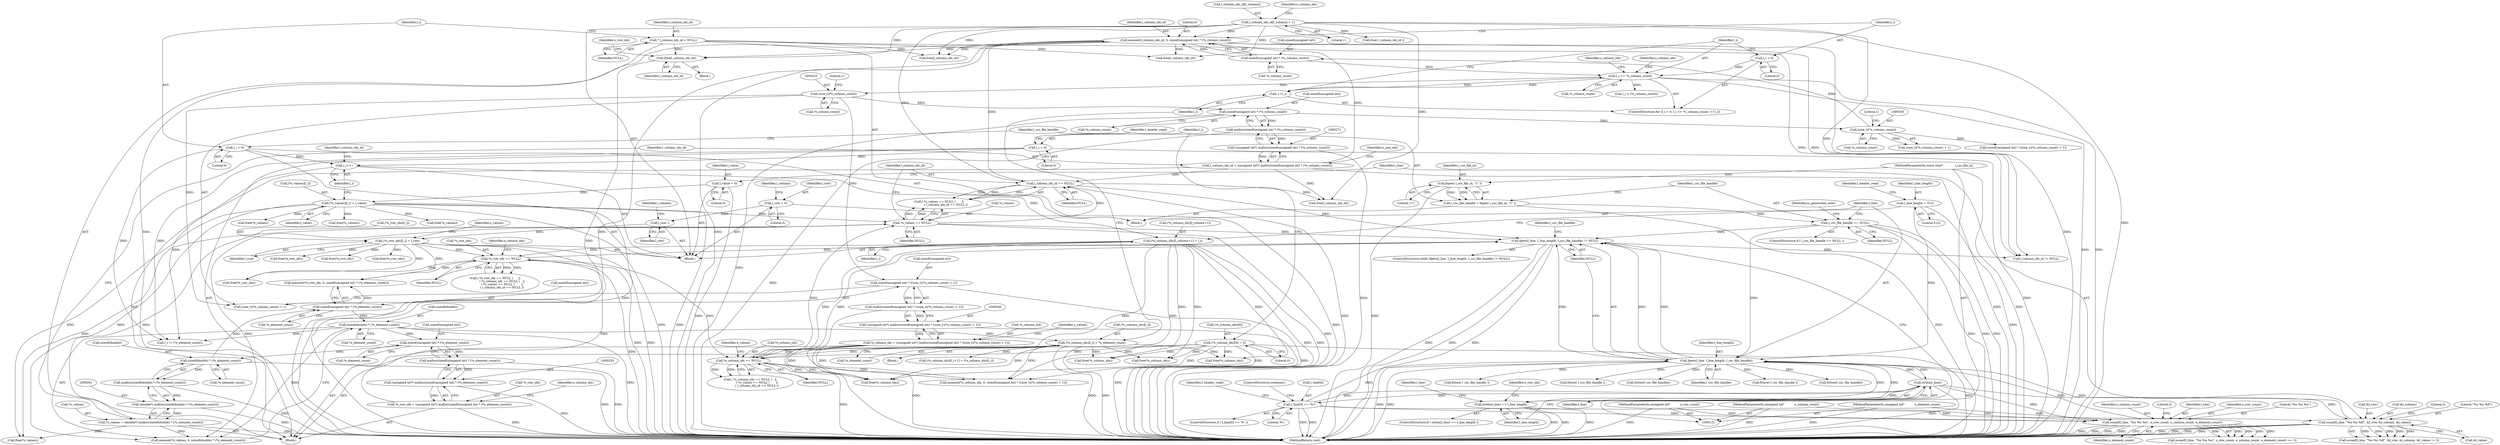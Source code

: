 digraph "1_libxsmm_151481489192e6d1997f8bde52c5c425ea41741d_1@pointer" {
"1000186" [label="(Call,free(l_column_idx_id))"];
"1000478" [label="(Call,l_column_idx_id[l_column] = 1)"];
"1000142" [label="(Call,* l_column_idx_id = NULL)"];
"1000358" [label="(Call,memset(l_column_idx_id, 0, sizeof(unsigned int) * (*o_column_count)))"];
"1000268" [label="(Call,l_column_idx_id = (unsigned int*) malloc(sizeof(unsigned int) * (*o_column_count)))"];
"1000270" [label="(Call,(unsigned int*) malloc(sizeof(unsigned int) * (*o_column_count)))"];
"1000272" [label="(Call,malloc(sizeof(unsigned int) * (*o_column_count)))"];
"1000273" [label="(Call,sizeof(unsigned int) * (*o_column_count))"];
"1000252" [label="(Call,(size_t)(*o_column_count))"];
"1000370" [label="(Call,l_i <= *o_column_count)"];
"1000374" [label="(Call,++l_i)"];
"1000367" [label="(Call,l_i = 0)"];
"1000361" [label="(Call,sizeof(unsigned int) * (*o_column_count))"];
"1000344" [label="(Call,(size_t)(*o_column_count))"];
"1000294" [label="(Call,l_column_idx_id == NULL)"];
"1000290" [label="(Call,*o_values == NULL)"];
"1000257" [label="(Call,*o_values = (double*) malloc(sizeof(double) * (*o_element_count)))"];
"1000260" [label="(Call,(double*) malloc(sizeof(double) * (*o_element_count)))"];
"1000262" [label="(Call,malloc(sizeof(double) * (*o_element_count)))"];
"1000263" [label="(Call,sizeof(double) * (*o_element_count))"];
"1000237" [label="(Call,sizeof(unsigned int) * (*o_element_count))"];
"1000353" [label="(Call,sizeof(double) * (*o_element_count))"];
"1000331" [label="(Call,sizeof(unsigned int) * (*o_element_count))"];
"1000470" [label="(Call,(*o_values)[l_i] = l_value)"];
"1000415" [label="(Call,l_value = 0)"];
"1000285" [label="(Call,*o_column_idx == NULL)"];
"1000377" [label="(Call,(*o_column_idx)[l_i] = *o_element_count)"];
"1000483" [label="(Call,(*o_column_idx)[l_column+1] = l_i)"];
"1000476" [label="(Call,l_i++)"];
"1000390" [label="(Call,l_i = 0)"];
"1000146" [label="(Call,l_i = 0)"];
"1000242" [label="(Call,*o_column_idx = (unsigned int*) malloc(sizeof(unsigned int) * ((size_t)(*o_column_count) + 1)))"];
"1000245" [label="(Call,(unsigned int*) malloc(sizeof(unsigned int) * ((size_t)(*o_column_count) + 1)))"];
"1000247" [label="(Call,malloc(sizeof(unsigned int) * ((size_t)(*o_column_count) + 1)))"];
"1000248" [label="(Call,sizeof(unsigned int) * ((size_t)(*o_column_count) + 1))"];
"1000384" [label="(Call,(*o_column_idx)[0] = 0)"];
"1000280" [label="(Call,*o_row_idx == NULL)"];
"1000464" [label="(Call,(*o_row_idx)[l_i] = l_row)"];
"1000460" [label="(Call,l_row--)"];
"1000407" [label="(Call,l_row = 0)"];
"1000231" [label="(Call,*o_row_idx = (unsigned int*) malloc(sizeof(unsigned int) * (*o_element_count)))"];
"1000234" [label="(Call,(unsigned int*) malloc(sizeof(unsigned int) * (*o_element_count)))"];
"1000236" [label="(Call,malloc(sizeof(unsigned int) * (*o_element_count)))"];
"1000164" [label="(Call,fgets(l_line, l_line_length, l_csc_file_handle) != NULL)"];
"1000165" [label="(Call,fgets(l_line, l_line_length, l_csc_file_handle))"];
"1000207" [label="(Call,l_line[0] == '%')"];
"1000173" [label="(Call,strlen(l_line))"];
"1000420" [label="(Call,sscanf(l_line, \"%u %u %lf\", &l_row, &l_column, &l_value))"];
"1000223" [label="(Call,sscanf(l_line, \"%u %u %u\", o_row_count, o_column_count, o_element_count))"];
"1000127" [label="(MethodParameterIn,unsigned int*           o_row_count)"];
"1000128" [label="(MethodParameterIn,unsigned int*           o_column_count)"];
"1000129" [label="(MethodParameterIn,unsigned int*           o_element_count)"];
"1000133" [label="(Call,l_line_length = 512)"];
"1000172" [label="(Call,strlen(l_line) == l_line_length)"];
"1000155" [label="(Call,l_csc_file_handle == NULL)"];
"1000149" [label="(Call,l_csc_file_handle = fopen( i_csc_file_in, \"r\" ))"];
"1000151" [label="(Call,fopen( i_csc_file_in, \"r\" ))"];
"1000123" [label="(MethodParameterIn,const char*             i_csc_file_in)"];
"1000150" [label="(Identifier,l_csc_file_handle)"];
"1000508" [label="(Call,free(l_column_idx_id))"];
"1000490" [label="(Identifier,l_i)"];
"1000143" [label="(Identifier,l_column_idx_id)"];
"1000491" [label="(Call,fclose( l_csc_file_handle ))"];
"1000180" [label="(Call,free(*o_column_idx))"];
"1000175" [label="(Identifier,l_line_length)"];
"1000416" [label="(Identifier,l_value)"];
"1000295" [label="(Identifier,l_column_idx_id)"];
"1000454" [label="(Call,fclose(l_csc_file_handle))"];
"1000169" [label="(Identifier,NULL)"];
"1000407" [label="(Call,l_row = 0)"];
"1000362" [label="(Call,sizeof(unsigned int))"];
"1000419" [label="(Call,sscanf(l_line, \"%u %u %lf\", &l_row, &l_column, &l_value) != 3)"];
"1000133" [label="(Call,l_line_length = 512)"];
"1000177" [label="(Call,free(*o_row_idx))"];
"1000247" [label="(Call,malloc(sizeof(unsigned int) * ((size_t)(*o_column_count) + 1)))"];
"1000183" [label="(Call,free(*o_values))"];
"1000254" [label="(Call,*o_column_count)"];
"1000134" [label="(Identifier,l_line_length)"];
"1000190" [label="(Identifier,o_row_idx)"];
"1000276" [label="(Call,*o_column_count)"];
"1000431" [label="(Call,free(*o_row_idx))"];
"1000368" [label="(Identifier,l_i)"];
"1000213" [label="(ControlStructure,continue;)"];
"1000274" [label="(Call,sizeof(unsigned int))"];
"1000374" [label="(Call,++l_i)"];
"1000256" [label="(Literal,1)"];
"1000483" [label="(Call,(*o_column_idx)[l_column+1] = l_i)"];
"1000427" [label="(Call,&l_value)"];
"1000527" [label="(Call,l_column_idx_id != NULL)"];
"1000281" [label="(Call,*o_row_idx)"];
"1000382" [label="(Call,*o_element_count)"];
"1000273" [label="(Call,sizeof(unsigned int) * (*o_column_count))"];
"1000473" [label="(Identifier,o_values)"];
"1000372" [label="(Call,*o_column_count)"];
"1000370" [label="(Call,l_i <= *o_column_count)"];
"1000415" [label="(Call,l_value = 0)"];
"1000269" [label="(Identifier,l_column_idx_id)"];
"1000209" [label="(Identifier,l_line)"];
"1000361" [label="(Call,sizeof(unsigned int) * (*o_column_count))"];
"1000376" [label="(Block,)"];
"1000421" [label="(Identifier,l_line)"];
"1000242" [label="(Call,*o_column_idx = (unsigned int*) malloc(sizeof(unsigned int) * ((size_t)(*o_column_count) + 1)))"];
"1000279" [label="(Call,( *o_row_idx == NULL )      ||\n               ( *o_column_idx == NULL )   ||\n               ( *o_values == NULL )       ||\n               ( l_column_idx_id == NULL ))"];
"1000392" [label="(Literal,0)"];
"1000234" [label="(Call,(unsigned int*) malloc(sizeof(unsigned int) * (*o_element_count)))"];
"1000187" [label="(Identifier,l_column_idx_id)"];
"1000336" [label="(Call,memset(*o_column_idx, 0, sizeof(unsigned int) * ((size_t)(*o_column_count) + 1)))"];
"1000387" [label="(Identifier,o_column_idx)"];
"1000127" [label="(MethodParameterIn,unsigned int*           o_row_count)"];
"1000288" [label="(Identifier,NULL)"];
"1000294" [label="(Call,l_column_idx_id == NULL)"];
"1000343" [label="(Call,(size_t)(*o_column_count) + 1)"];
"1000482" [label="(Literal,1)"];
"1000151" [label="(Call,fopen( i_csc_file_in, \"r\" ))"];
"1000296" [label="(Identifier,NULL)"];
"1000331" [label="(Call,sizeof(unsigned int) * (*o_element_count))"];
"1000155" [label="(Call,l_csc_file_handle == NULL)"];
"1000412" [label="(Identifier,l_column)"];
"1000208" [label="(Call,l_line[0])"];
"1000270" [label="(Call,(unsigned int*) malloc(sizeof(unsigned int) * (*o_column_count)))"];
"1000334" [label="(Call,*o_element_count)"];
"1000360" [label="(Literal,0)"];
"1000364" [label="(Call,*o_column_count)"];
"1000298" [label="(Call,free(*o_row_idx))"];
"1000420" [label="(Call,sscanf(l_line, \"%u %u %lf\", &l_row, &l_column, &l_value))"];
"1000206" [label="(ControlStructure,if ( l_line[0] == '%' ))"];
"1000128" [label="(MethodParameterIn,unsigned int*           o_column_count)"];
"1000391" [label="(Identifier,l_i)"];
"1000471" [label="(Call,(*o_values)[l_i])"];
"1000280" [label="(Call,*o_row_idx == NULL)"];
"1000258" [label="(Call,*o_values)"];
"1000494" [label="(Call,l_i != (*o_element_count))"];
"1000465" [label="(Call,(*o_row_idx)[l_i])"];
"1000463" [label="(Identifier,l_column)"];
"1000135" [label="(Literal,512)"];
"1000560" [label="(Call,free( l_column_idx_id ))"];
"1000340" [label="(Call,sizeof(unsigned int) * ((size_t)(*o_column_count) + 1))"];
"1000390" [label="(Call,l_i = 0)"];
"1000461" [label="(Identifier,l_row)"];
"1000385" [label="(Call,(*o_column_idx)[0])"];
"1000165" [label="(Call,fgets(l_line, l_line_length, l_csc_file_handle))"];
"1000284" [label="(Call,( *o_column_idx == NULL )   ||\n               ( *o_values == NULL )       ||\n               ( l_column_idx_id == NULL ))"];
"1000156" [label="(Identifier,l_csc_file_handle)"];
"1000304" [label="(Call,free(*o_values))"];
"1000167" [label="(Identifier,l_line_length)"];
"1000434" [label="(Call,free(*o_column_idx))"];
"1000332" [label="(Call,sizeof(unsigned int))"];
"1000423" [label="(Call,&l_row)"];
"1000232" [label="(Call,*o_row_idx)"];
"1000283" [label="(Identifier,NULL)"];
"1000168" [label="(Identifier,l_csc_file_handle)"];
"1000148" [label="(Literal,0)"];
"1000502" [label="(Call,free(*o_column_idx))"];
"1000460" [label="(Call,l_row--)"];
"1000164" [label="(Call,fgets(l_line, l_line_length, l_csc_file_handle) != NULL)"];
"1000227" [label="(Identifier,o_column_count)"];
"1000172" [label="(Call,strlen(l_line) == l_line_length)"];
"1000389" [label="(Literal,0)"];
"1000236" [label="(Call,malloc(sizeof(unsigned int) * (*o_element_count)))"];
"1000154" [label="(ControlStructure,if ( l_csc_file_handle == NULL ))"];
"1000186" [label="(Call,free(l_column_idx_id))"];
"1000230" [label="(Block,)"];
"1000142" [label="(Call,* l_column_idx_id = NULL)"];
"1000425" [label="(Call,&l_column)"];
"1000475" [label="(Identifier,l_value)"];
"1000263" [label="(Call,sizeof(double) * (*o_element_count))"];
"1000499" [label="(Call,free(*o_row_idx))"];
"1000307" [label="(Call,free(l_column_idx_id))"];
"1000384" [label="(Call,(*o_column_idx)[0] = 0)"];
"1000371" [label="(Identifier,l_i)"];
"1000251" [label="(Call,(size_t)(*o_column_count) + 1)"];
"1000375" [label="(Identifier,l_i)"];
"1000479" [label="(Call,l_column_idx_id[l_column])"];
"1000231" [label="(Call,*o_row_idx = (unsigned int*) malloc(sizeof(unsigned int) * (*o_element_count)))"];
"1000401" [label="(Call,fclose( l_csc_file_handle ))"];
"1000166" [label="(Identifier,l_line)"];
"1000480" [label="(Identifier,l_column_idx_id)"];
"1000469" [label="(Identifier,l_row)"];
"1000405" [label="(Block,)"];
"1000562" [label="(MethodReturn,void)"];
"1000244" [label="(Identifier,o_column_idx)"];
"1000144" [label="(Identifier,NULL)"];
"1000282" [label="(Identifier,o_row_idx)"];
"1000380" [label="(Identifier,o_column_idx)"];
"1000285" [label="(Call,*o_column_idx == NULL)"];
"1000476" [label="(Call,l_i++)"];
"1000484" [label="(Call,(*o_column_idx)[l_column+1])"];
"1000492" [label="(Identifier,l_csc_file_handle)"];
"1000377" [label="(Call,(*o_column_idx)[l_i] = *o_element_count)"];
"1000130" [label="(Block,)"];
"1000248" [label="(Call,sizeof(unsigned int) * ((size_t)(*o_column_count) + 1))"];
"1000260" [label="(Call,(double*) malloc(sizeof(double) * (*o_element_count)))"];
"1000346" [label="(Call,*o_column_count)"];
"1000378" [label="(Call,(*o_column_idx)[l_i])"];
"1000245" [label="(Call,(unsigned int*) malloc(sizeof(unsigned int) * ((size_t)(*o_column_count) + 1)))"];
"1000292" [label="(Identifier,o_values)"];
"1000287" [label="(Identifier,o_column_idx)"];
"1000349" [label="(Call,memset(*o_values, 0, sizeof(double) * (*o_element_count)))"];
"1000229" [label="(Literal,3)"];
"1000344" [label="(Call,(size_t)(*o_column_count))"];
"1000223" [label="(Call,sscanf(l_line, \"%u %u %u\", o_row_count, o_column_count, o_element_count))"];
"1000173" [label="(Call,strlen(l_line))"];
"1000147" [label="(Identifier,l_i)"];
"1000301" [label="(Call,free(*o_column_idx))"];
"1000272" [label="(Call,malloc(sizeof(unsigned int) * (*o_column_count)))"];
"1000238" [label="(Call,sizeof(unsigned int))"];
"1000163" [label="(ControlStructure,while (fgets(l_line, l_line_length, l_csc_file_handle) != NULL))"];
"1000123" [label="(MethodParameterIn,const char*             i_csc_file_in)"];
"1000237" [label="(Call,sizeof(unsigned int) * (*o_element_count))"];
"1000240" [label="(Call,*o_element_count)"];
"1000293" [label="(Identifier,NULL)"];
"1000394" [label="(Identifier,l_header_read)"];
"1000327" [label="(Call,memset(*o_row_idx, 0, sizeof(unsigned int) * (*o_element_count)))"];
"1000224" [label="(Identifier,l_line)"];
"1000211" [label="(Literal,'%')"];
"1000356" [label="(Call,*o_element_count)"];
"1000408" [label="(Identifier,l_row)"];
"1000226" [label="(Identifier,o_row_count)"];
"1000321" [label="(Call,fclose(l_csc_file_handle))"];
"1000249" [label="(Call,sizeof(unsigned int))"];
"1000222" [label="(Call,sscanf(l_line, \"%u %u %u\", o_row_count, o_column_count, o_element_count) == 3)"];
"1000266" [label="(Call,*o_element_count)"];
"1000289" [label="(Call,( *o_values == NULL )       ||\n               ( l_column_idx_id == NULL ))"];
"1000409" [label="(Literal,0)"];
"1000437" [label="(Call,free(*o_values))"];
"1000176" [label="(Block,)"];
"1000353" [label="(Call,sizeof(double) * (*o_element_count))"];
"1000218" [label="(Identifier,l_header_read)"];
"1000160" [label="(Identifier,io_generated_code)"];
"1000367" [label="(Call,l_i = 0)"];
"1000486" [label="(Identifier,o_column_idx)"];
"1000549" [label="(Call,(*o_column_idx)[l_i+1] = (*o_column_idx)[l_i])"];
"1000139" [label="(Identifier,l_header_read)"];
"1000153" [label="(Literal,\"r\")"];
"1000228" [label="(Identifier,o_element_count)"];
"1000478" [label="(Call,l_column_idx_id[l_column] = 1)"];
"1000440" [label="(Call,free(l_column_idx_id))"];
"1000417" [label="(Literal,0)"];
"1000174" [label="(Identifier,l_line)"];
"1000243" [label="(Call,*o_column_idx)"];
"1000477" [label="(Identifier,l_i)"];
"1000171" [label="(ControlStructure,if ( strlen(l_line) == l_line_length ))"];
"1000369" [label="(Literal,0)"];
"1000157" [label="(Identifier,NULL)"];
"1000535" [label="(Call,l_i < (*o_column_count))"];
"1000257" [label="(Call,*o_values = (double*) malloc(sizeof(double) * (*o_element_count)))"];
"1000200" [label="(Call,fclose( l_csc_file_handle ))"];
"1000225" [label="(Literal,\"%u %u %u\")"];
"1000207" [label="(Call,l_line[0] == '%')"];
"1000464" [label="(Call,(*o_row_idx)[l_i] = l_row)"];
"1000262" [label="(Call,malloc(sizeof(double) * (*o_element_count)))"];
"1000179" [label="(Identifier,o_row_idx)"];
"1000470" [label="(Call,(*o_values)[l_i] = l_value)"];
"1000152" [label="(Identifier,i_csc_file_in)"];
"1000429" [label="(Literal,3)"];
"1000264" [label="(Call,sizeof(double))"];
"1000149" [label="(Call,l_csc_file_handle = fopen( i_csc_file_in, \"r\" ))"];
"1000291" [label="(Call,*o_values)"];
"1000505" [label="(Call,free(*o_values))"];
"1000348" [label="(Literal,1)"];
"1000286" [label="(Call,*o_column_idx)"];
"1000129" [label="(MethodParameterIn,unsigned int*           o_element_count)"];
"1000290" [label="(Call,*o_values == NULL)"];
"1000259" [label="(Identifier,o_values)"];
"1000146" [label="(Call,l_i = 0)"];
"1000422" [label="(Literal,\"%u %u %lf\")"];
"1000268" [label="(Call,l_column_idx_id = (unsigned int*) malloc(sizeof(unsigned int) * (*o_column_count)))"];
"1000358" [label="(Call,memset(l_column_idx_id, 0, sizeof(unsigned int) * (*o_column_count)))"];
"1000354" [label="(Call,sizeof(double))"];
"1000252" [label="(Call,(size_t)(*o_column_count))"];
"1000359" [label="(Identifier,l_column_idx_id)"];
"1000366" [label="(ControlStructure,for (l_i = 0; l_i <= *o_column_count; ++l_i))"];
"1000186" -> "1000176"  [label="AST: "];
"1000186" -> "1000187"  [label="CFG: "];
"1000187" -> "1000186"  [label="AST: "];
"1000190" -> "1000186"  [label="CFG: "];
"1000186" -> "1000562"  [label="DDG: "];
"1000478" -> "1000186"  [label="DDG: "];
"1000142" -> "1000186"  [label="DDG: "];
"1000358" -> "1000186"  [label="DDG: "];
"1000478" -> "1000405"  [label="AST: "];
"1000478" -> "1000482"  [label="CFG: "];
"1000479" -> "1000478"  [label="AST: "];
"1000482" -> "1000478"  [label="AST: "];
"1000486" -> "1000478"  [label="CFG: "];
"1000478" -> "1000562"  [label="DDG: "];
"1000478" -> "1000294"  [label="DDG: "];
"1000478" -> "1000307"  [label="DDG: "];
"1000478" -> "1000358"  [label="DDG: "];
"1000478" -> "1000440"  [label="DDG: "];
"1000478" -> "1000508"  [label="DDG: "];
"1000478" -> "1000527"  [label="DDG: "];
"1000478" -> "1000560"  [label="DDG: "];
"1000142" -> "1000130"  [label="AST: "];
"1000142" -> "1000144"  [label="CFG: "];
"1000143" -> "1000142"  [label="AST: "];
"1000144" -> "1000142"  [label="AST: "];
"1000147" -> "1000142"  [label="CFG: "];
"1000142" -> "1000562"  [label="DDG: "];
"1000142" -> "1000440"  [label="DDG: "];
"1000142" -> "1000508"  [label="DDG: "];
"1000142" -> "1000527"  [label="DDG: "];
"1000358" -> "1000230"  [label="AST: "];
"1000358" -> "1000361"  [label="CFG: "];
"1000359" -> "1000358"  [label="AST: "];
"1000360" -> "1000358"  [label="AST: "];
"1000361" -> "1000358"  [label="AST: "];
"1000368" -> "1000358"  [label="CFG: "];
"1000358" -> "1000562"  [label="DDG: "];
"1000358" -> "1000562"  [label="DDG: "];
"1000358" -> "1000562"  [label="DDG: "];
"1000268" -> "1000358"  [label="DDG: "];
"1000294" -> "1000358"  [label="DDG: "];
"1000361" -> "1000358"  [label="DDG: "];
"1000358" -> "1000440"  [label="DDG: "];
"1000358" -> "1000508"  [label="DDG: "];
"1000358" -> "1000527"  [label="DDG: "];
"1000268" -> "1000230"  [label="AST: "];
"1000268" -> "1000270"  [label="CFG: "];
"1000269" -> "1000268"  [label="AST: "];
"1000270" -> "1000268"  [label="AST: "];
"1000282" -> "1000268"  [label="CFG: "];
"1000268" -> "1000562"  [label="DDG: "];
"1000270" -> "1000268"  [label="DDG: "];
"1000268" -> "1000294"  [label="DDG: "];
"1000268" -> "1000307"  [label="DDG: "];
"1000270" -> "1000272"  [label="CFG: "];
"1000271" -> "1000270"  [label="AST: "];
"1000272" -> "1000270"  [label="AST: "];
"1000270" -> "1000562"  [label="DDG: "];
"1000272" -> "1000270"  [label="DDG: "];
"1000272" -> "1000273"  [label="CFG: "];
"1000273" -> "1000272"  [label="AST: "];
"1000272" -> "1000562"  [label="DDG: "];
"1000273" -> "1000272"  [label="DDG: "];
"1000273" -> "1000276"  [label="CFG: "];
"1000274" -> "1000273"  [label="AST: "];
"1000276" -> "1000273"  [label="AST: "];
"1000273" -> "1000562"  [label="DDG: "];
"1000252" -> "1000273"  [label="DDG: "];
"1000273" -> "1000344"  [label="DDG: "];
"1000252" -> "1000251"  [label="AST: "];
"1000252" -> "1000254"  [label="CFG: "];
"1000253" -> "1000252"  [label="AST: "];
"1000254" -> "1000252"  [label="AST: "];
"1000256" -> "1000252"  [label="CFG: "];
"1000252" -> "1000248"  [label="DDG: "];
"1000252" -> "1000251"  [label="DDG: "];
"1000370" -> "1000252"  [label="DDG: "];
"1000370" -> "1000366"  [label="AST: "];
"1000370" -> "1000372"  [label="CFG: "];
"1000371" -> "1000370"  [label="AST: "];
"1000372" -> "1000370"  [label="AST: "];
"1000380" -> "1000370"  [label="CFG: "];
"1000387" -> "1000370"  [label="CFG: "];
"1000370" -> "1000562"  [label="DDG: "];
"1000370" -> "1000562"  [label="DDG: "];
"1000374" -> "1000370"  [label="DDG: "];
"1000367" -> "1000370"  [label="DDG: "];
"1000361" -> "1000370"  [label="DDG: "];
"1000370" -> "1000374"  [label="DDG: "];
"1000370" -> "1000535"  [label="DDG: "];
"1000374" -> "1000366"  [label="AST: "];
"1000374" -> "1000375"  [label="CFG: "];
"1000375" -> "1000374"  [label="AST: "];
"1000371" -> "1000374"  [label="CFG: "];
"1000367" -> "1000366"  [label="AST: "];
"1000367" -> "1000369"  [label="CFG: "];
"1000368" -> "1000367"  [label="AST: "];
"1000369" -> "1000367"  [label="AST: "];
"1000371" -> "1000367"  [label="CFG: "];
"1000361" -> "1000364"  [label="CFG: "];
"1000362" -> "1000361"  [label="AST: "];
"1000364" -> "1000361"  [label="AST: "];
"1000344" -> "1000361"  [label="DDG: "];
"1000344" -> "1000343"  [label="AST: "];
"1000344" -> "1000346"  [label="CFG: "];
"1000345" -> "1000344"  [label="AST: "];
"1000346" -> "1000344"  [label="AST: "];
"1000348" -> "1000344"  [label="CFG: "];
"1000344" -> "1000340"  [label="DDG: "];
"1000344" -> "1000343"  [label="DDG: "];
"1000294" -> "1000289"  [label="AST: "];
"1000294" -> "1000296"  [label="CFG: "];
"1000295" -> "1000294"  [label="AST: "];
"1000296" -> "1000294"  [label="AST: "];
"1000289" -> "1000294"  [label="CFG: "];
"1000294" -> "1000562"  [label="DDG: "];
"1000294" -> "1000164"  [label="DDG: "];
"1000294" -> "1000289"  [label="DDG: "];
"1000294" -> "1000289"  [label="DDG: "];
"1000290" -> "1000294"  [label="DDG: "];
"1000294" -> "1000307"  [label="DDG: "];
"1000290" -> "1000289"  [label="AST: "];
"1000290" -> "1000293"  [label="CFG: "];
"1000291" -> "1000290"  [label="AST: "];
"1000293" -> "1000290"  [label="AST: "];
"1000295" -> "1000290"  [label="CFG: "];
"1000289" -> "1000290"  [label="CFG: "];
"1000290" -> "1000562"  [label="DDG: "];
"1000290" -> "1000164"  [label="DDG: "];
"1000290" -> "1000289"  [label="DDG: "];
"1000290" -> "1000289"  [label="DDG: "];
"1000257" -> "1000290"  [label="DDG: "];
"1000470" -> "1000290"  [label="DDG: "];
"1000285" -> "1000290"  [label="DDG: "];
"1000290" -> "1000304"  [label="DDG: "];
"1000290" -> "1000349"  [label="DDG: "];
"1000257" -> "1000230"  [label="AST: "];
"1000257" -> "1000260"  [label="CFG: "];
"1000258" -> "1000257"  [label="AST: "];
"1000260" -> "1000257"  [label="AST: "];
"1000269" -> "1000257"  [label="CFG: "];
"1000257" -> "1000562"  [label="DDG: "];
"1000260" -> "1000257"  [label="DDG: "];
"1000257" -> "1000304"  [label="DDG: "];
"1000257" -> "1000349"  [label="DDG: "];
"1000260" -> "1000262"  [label="CFG: "];
"1000261" -> "1000260"  [label="AST: "];
"1000262" -> "1000260"  [label="AST: "];
"1000260" -> "1000562"  [label="DDG: "];
"1000262" -> "1000260"  [label="DDG: "];
"1000262" -> "1000263"  [label="CFG: "];
"1000263" -> "1000262"  [label="AST: "];
"1000262" -> "1000562"  [label="DDG: "];
"1000263" -> "1000262"  [label="DDG: "];
"1000263" -> "1000266"  [label="CFG: "];
"1000264" -> "1000263"  [label="AST: "];
"1000266" -> "1000263"  [label="AST: "];
"1000263" -> "1000562"  [label="DDG: "];
"1000237" -> "1000263"  [label="DDG: "];
"1000263" -> "1000331"  [label="DDG: "];
"1000237" -> "1000236"  [label="AST: "];
"1000237" -> "1000240"  [label="CFG: "];
"1000238" -> "1000237"  [label="AST: "];
"1000240" -> "1000237"  [label="AST: "];
"1000236" -> "1000237"  [label="CFG: "];
"1000237" -> "1000236"  [label="DDG: "];
"1000353" -> "1000237"  [label="DDG: "];
"1000353" -> "1000349"  [label="AST: "];
"1000353" -> "1000356"  [label="CFG: "];
"1000354" -> "1000353"  [label="AST: "];
"1000356" -> "1000353"  [label="AST: "];
"1000349" -> "1000353"  [label="CFG: "];
"1000353" -> "1000562"  [label="DDG: "];
"1000353" -> "1000349"  [label="DDG: "];
"1000331" -> "1000353"  [label="DDG: "];
"1000353" -> "1000377"  [label="DDG: "];
"1000353" -> "1000494"  [label="DDG: "];
"1000331" -> "1000327"  [label="AST: "];
"1000331" -> "1000334"  [label="CFG: "];
"1000332" -> "1000331"  [label="AST: "];
"1000334" -> "1000331"  [label="AST: "];
"1000327" -> "1000331"  [label="CFG: "];
"1000331" -> "1000327"  [label="DDG: "];
"1000470" -> "1000405"  [label="AST: "];
"1000470" -> "1000475"  [label="CFG: "];
"1000471" -> "1000470"  [label="AST: "];
"1000475" -> "1000470"  [label="AST: "];
"1000477" -> "1000470"  [label="CFG: "];
"1000470" -> "1000562"  [label="DDG: "];
"1000470" -> "1000562"  [label="DDG: "];
"1000470" -> "1000183"  [label="DDG: "];
"1000470" -> "1000304"  [label="DDG: "];
"1000470" -> "1000349"  [label="DDG: "];
"1000470" -> "1000437"  [label="DDG: "];
"1000415" -> "1000470"  [label="DDG: "];
"1000470" -> "1000505"  [label="DDG: "];
"1000415" -> "1000405"  [label="AST: "];
"1000415" -> "1000417"  [label="CFG: "];
"1000416" -> "1000415"  [label="AST: "];
"1000417" -> "1000415"  [label="AST: "];
"1000421" -> "1000415"  [label="CFG: "];
"1000415" -> "1000562"  [label="DDG: "];
"1000285" -> "1000284"  [label="AST: "];
"1000285" -> "1000288"  [label="CFG: "];
"1000286" -> "1000285"  [label="AST: "];
"1000288" -> "1000285"  [label="AST: "];
"1000292" -> "1000285"  [label="CFG: "];
"1000284" -> "1000285"  [label="CFG: "];
"1000285" -> "1000562"  [label="DDG: "];
"1000285" -> "1000164"  [label="DDG: "];
"1000285" -> "1000284"  [label="DDG: "];
"1000285" -> "1000284"  [label="DDG: "];
"1000377" -> "1000285"  [label="DDG: "];
"1000483" -> "1000285"  [label="DDG: "];
"1000242" -> "1000285"  [label="DDG: "];
"1000384" -> "1000285"  [label="DDG: "];
"1000280" -> "1000285"  [label="DDG: "];
"1000285" -> "1000301"  [label="DDG: "];
"1000285" -> "1000336"  [label="DDG: "];
"1000377" -> "1000376"  [label="AST: "];
"1000377" -> "1000382"  [label="CFG: "];
"1000378" -> "1000377"  [label="AST: "];
"1000382" -> "1000377"  [label="AST: "];
"1000375" -> "1000377"  [label="CFG: "];
"1000377" -> "1000562"  [label="DDG: "];
"1000377" -> "1000562"  [label="DDG: "];
"1000377" -> "1000180"  [label="DDG: "];
"1000377" -> "1000301"  [label="DDG: "];
"1000377" -> "1000336"  [label="DDG: "];
"1000377" -> "1000434"  [label="DDG: "];
"1000377" -> "1000502"  [label="DDG: "];
"1000377" -> "1000549"  [label="DDG: "];
"1000483" -> "1000405"  [label="AST: "];
"1000483" -> "1000490"  [label="CFG: "];
"1000484" -> "1000483"  [label="AST: "];
"1000490" -> "1000483"  [label="AST: "];
"1000166" -> "1000483"  [label="CFG: "];
"1000483" -> "1000562"  [label="DDG: "];
"1000483" -> "1000562"  [label="DDG: "];
"1000483" -> "1000180"  [label="DDG: "];
"1000483" -> "1000301"  [label="DDG: "];
"1000483" -> "1000336"  [label="DDG: "];
"1000483" -> "1000434"  [label="DDG: "];
"1000476" -> "1000483"  [label="DDG: "];
"1000483" -> "1000502"  [label="DDG: "];
"1000476" -> "1000405"  [label="AST: "];
"1000476" -> "1000477"  [label="CFG: "];
"1000477" -> "1000476"  [label="AST: "];
"1000480" -> "1000476"  [label="CFG: "];
"1000390" -> "1000476"  [label="DDG: "];
"1000146" -> "1000476"  [label="DDG: "];
"1000476" -> "1000494"  [label="DDG: "];
"1000390" -> "1000230"  [label="AST: "];
"1000390" -> "1000392"  [label="CFG: "];
"1000391" -> "1000390"  [label="AST: "];
"1000392" -> "1000390"  [label="AST: "];
"1000394" -> "1000390"  [label="CFG: "];
"1000390" -> "1000562"  [label="DDG: "];
"1000390" -> "1000494"  [label="DDG: "];
"1000146" -> "1000130"  [label="AST: "];
"1000146" -> "1000148"  [label="CFG: "];
"1000147" -> "1000146"  [label="AST: "];
"1000148" -> "1000146"  [label="AST: "];
"1000150" -> "1000146"  [label="CFG: "];
"1000146" -> "1000562"  [label="DDG: "];
"1000146" -> "1000494"  [label="DDG: "];
"1000242" -> "1000230"  [label="AST: "];
"1000242" -> "1000245"  [label="CFG: "];
"1000243" -> "1000242"  [label="AST: "];
"1000245" -> "1000242"  [label="AST: "];
"1000259" -> "1000242"  [label="CFG: "];
"1000242" -> "1000562"  [label="DDG: "];
"1000245" -> "1000242"  [label="DDG: "];
"1000242" -> "1000301"  [label="DDG: "];
"1000242" -> "1000336"  [label="DDG: "];
"1000245" -> "1000247"  [label="CFG: "];
"1000246" -> "1000245"  [label="AST: "];
"1000247" -> "1000245"  [label="AST: "];
"1000245" -> "1000562"  [label="DDG: "];
"1000247" -> "1000245"  [label="DDG: "];
"1000247" -> "1000248"  [label="CFG: "];
"1000248" -> "1000247"  [label="AST: "];
"1000247" -> "1000562"  [label="DDG: "];
"1000248" -> "1000247"  [label="DDG: "];
"1000248" -> "1000251"  [label="CFG: "];
"1000249" -> "1000248"  [label="AST: "];
"1000251" -> "1000248"  [label="AST: "];
"1000248" -> "1000562"  [label="DDG: "];
"1000384" -> "1000230"  [label="AST: "];
"1000384" -> "1000389"  [label="CFG: "];
"1000385" -> "1000384"  [label="AST: "];
"1000389" -> "1000384"  [label="AST: "];
"1000391" -> "1000384"  [label="CFG: "];
"1000384" -> "1000562"  [label="DDG: "];
"1000384" -> "1000180"  [label="DDG: "];
"1000384" -> "1000301"  [label="DDG: "];
"1000384" -> "1000336"  [label="DDG: "];
"1000384" -> "1000434"  [label="DDG: "];
"1000384" -> "1000502"  [label="DDG: "];
"1000280" -> "1000279"  [label="AST: "];
"1000280" -> "1000283"  [label="CFG: "];
"1000281" -> "1000280"  [label="AST: "];
"1000283" -> "1000280"  [label="AST: "];
"1000287" -> "1000280"  [label="CFG: "];
"1000279" -> "1000280"  [label="CFG: "];
"1000280" -> "1000562"  [label="DDG: "];
"1000280" -> "1000164"  [label="DDG: "];
"1000280" -> "1000279"  [label="DDG: "];
"1000280" -> "1000279"  [label="DDG: "];
"1000464" -> "1000280"  [label="DDG: "];
"1000231" -> "1000280"  [label="DDG: "];
"1000164" -> "1000280"  [label="DDG: "];
"1000280" -> "1000298"  [label="DDG: "];
"1000280" -> "1000327"  [label="DDG: "];
"1000464" -> "1000405"  [label="AST: "];
"1000464" -> "1000469"  [label="CFG: "];
"1000465" -> "1000464"  [label="AST: "];
"1000469" -> "1000464"  [label="AST: "];
"1000473" -> "1000464"  [label="CFG: "];
"1000464" -> "1000562"  [label="DDG: "];
"1000464" -> "1000562"  [label="DDG: "];
"1000464" -> "1000177"  [label="DDG: "];
"1000464" -> "1000298"  [label="DDG: "];
"1000464" -> "1000327"  [label="DDG: "];
"1000464" -> "1000431"  [label="DDG: "];
"1000460" -> "1000464"  [label="DDG: "];
"1000464" -> "1000499"  [label="DDG: "];
"1000460" -> "1000405"  [label="AST: "];
"1000460" -> "1000461"  [label="CFG: "];
"1000461" -> "1000460"  [label="AST: "];
"1000463" -> "1000460"  [label="CFG: "];
"1000407" -> "1000460"  [label="DDG: "];
"1000407" -> "1000405"  [label="AST: "];
"1000407" -> "1000409"  [label="CFG: "];
"1000408" -> "1000407"  [label="AST: "];
"1000409" -> "1000407"  [label="AST: "];
"1000412" -> "1000407"  [label="CFG: "];
"1000407" -> "1000562"  [label="DDG: "];
"1000231" -> "1000230"  [label="AST: "];
"1000231" -> "1000234"  [label="CFG: "];
"1000232" -> "1000231"  [label="AST: "];
"1000234" -> "1000231"  [label="AST: "];
"1000244" -> "1000231"  [label="CFG: "];
"1000231" -> "1000562"  [label="DDG: "];
"1000234" -> "1000231"  [label="DDG: "];
"1000234" -> "1000236"  [label="CFG: "];
"1000235" -> "1000234"  [label="AST: "];
"1000236" -> "1000234"  [label="AST: "];
"1000234" -> "1000562"  [label="DDG: "];
"1000236" -> "1000234"  [label="DDG: "];
"1000236" -> "1000562"  [label="DDG: "];
"1000164" -> "1000163"  [label="AST: "];
"1000164" -> "1000169"  [label="CFG: "];
"1000165" -> "1000164"  [label="AST: "];
"1000169" -> "1000164"  [label="AST: "];
"1000174" -> "1000164"  [label="CFG: "];
"1000492" -> "1000164"  [label="CFG: "];
"1000164" -> "1000562"  [label="DDG: "];
"1000164" -> "1000562"  [label="DDG: "];
"1000164" -> "1000562"  [label="DDG: "];
"1000165" -> "1000164"  [label="DDG: "];
"1000165" -> "1000164"  [label="DDG: "];
"1000165" -> "1000164"  [label="DDG: "];
"1000155" -> "1000164"  [label="DDG: "];
"1000164" -> "1000527"  [label="DDG: "];
"1000165" -> "1000168"  [label="CFG: "];
"1000166" -> "1000165"  [label="AST: "];
"1000167" -> "1000165"  [label="AST: "];
"1000168" -> "1000165"  [label="AST: "];
"1000169" -> "1000165"  [label="CFG: "];
"1000165" -> "1000562"  [label="DDG: "];
"1000165" -> "1000562"  [label="DDG: "];
"1000207" -> "1000165"  [label="DDG: "];
"1000420" -> "1000165"  [label="DDG: "];
"1000173" -> "1000165"  [label="DDG: "];
"1000223" -> "1000165"  [label="DDG: "];
"1000133" -> "1000165"  [label="DDG: "];
"1000172" -> "1000165"  [label="DDG: "];
"1000155" -> "1000165"  [label="DDG: "];
"1000165" -> "1000173"  [label="DDG: "];
"1000165" -> "1000172"  [label="DDG: "];
"1000165" -> "1000200"  [label="DDG: "];
"1000165" -> "1000321"  [label="DDG: "];
"1000165" -> "1000401"  [label="DDG: "];
"1000165" -> "1000454"  [label="DDG: "];
"1000165" -> "1000491"  [label="DDG: "];
"1000207" -> "1000206"  [label="AST: "];
"1000207" -> "1000211"  [label="CFG: "];
"1000208" -> "1000207"  [label="AST: "];
"1000211" -> "1000207"  [label="AST: "];
"1000213" -> "1000207"  [label="CFG: "];
"1000218" -> "1000207"  [label="CFG: "];
"1000207" -> "1000562"  [label="DDG: "];
"1000207" -> "1000562"  [label="DDG: "];
"1000207" -> "1000173"  [label="DDG: "];
"1000173" -> "1000207"  [label="DDG: "];
"1000207" -> "1000223"  [label="DDG: "];
"1000207" -> "1000420"  [label="DDG: "];
"1000173" -> "1000172"  [label="AST: "];
"1000173" -> "1000174"  [label="CFG: "];
"1000174" -> "1000173"  [label="AST: "];
"1000175" -> "1000173"  [label="CFG: "];
"1000173" -> "1000562"  [label="DDG: "];
"1000173" -> "1000172"  [label="DDG: "];
"1000173" -> "1000223"  [label="DDG: "];
"1000173" -> "1000420"  [label="DDG: "];
"1000420" -> "1000419"  [label="AST: "];
"1000420" -> "1000427"  [label="CFG: "];
"1000421" -> "1000420"  [label="AST: "];
"1000422" -> "1000420"  [label="AST: "];
"1000423" -> "1000420"  [label="AST: "];
"1000425" -> "1000420"  [label="AST: "];
"1000427" -> "1000420"  [label="AST: "];
"1000429" -> "1000420"  [label="CFG: "];
"1000420" -> "1000562"  [label="DDG: "];
"1000420" -> "1000562"  [label="DDG: "];
"1000420" -> "1000562"  [label="DDG: "];
"1000420" -> "1000562"  [label="DDG: "];
"1000420" -> "1000419"  [label="DDG: "];
"1000420" -> "1000419"  [label="DDG: "];
"1000420" -> "1000419"  [label="DDG: "];
"1000420" -> "1000419"  [label="DDG: "];
"1000420" -> "1000419"  [label="DDG: "];
"1000223" -> "1000222"  [label="AST: "];
"1000223" -> "1000228"  [label="CFG: "];
"1000224" -> "1000223"  [label="AST: "];
"1000225" -> "1000223"  [label="AST: "];
"1000226" -> "1000223"  [label="AST: "];
"1000227" -> "1000223"  [label="AST: "];
"1000228" -> "1000223"  [label="AST: "];
"1000229" -> "1000223"  [label="CFG: "];
"1000223" -> "1000562"  [label="DDG: "];
"1000223" -> "1000562"  [label="DDG: "];
"1000223" -> "1000562"  [label="DDG: "];
"1000223" -> "1000562"  [label="DDG: "];
"1000223" -> "1000222"  [label="DDG: "];
"1000223" -> "1000222"  [label="DDG: "];
"1000223" -> "1000222"  [label="DDG: "];
"1000223" -> "1000222"  [label="DDG: "];
"1000223" -> "1000222"  [label="DDG: "];
"1000127" -> "1000223"  [label="DDG: "];
"1000128" -> "1000223"  [label="DDG: "];
"1000129" -> "1000223"  [label="DDG: "];
"1000127" -> "1000121"  [label="AST: "];
"1000127" -> "1000562"  [label="DDG: "];
"1000128" -> "1000121"  [label="AST: "];
"1000128" -> "1000562"  [label="DDG: "];
"1000129" -> "1000121"  [label="AST: "];
"1000129" -> "1000562"  [label="DDG: "];
"1000133" -> "1000130"  [label="AST: "];
"1000133" -> "1000135"  [label="CFG: "];
"1000134" -> "1000133"  [label="AST: "];
"1000135" -> "1000133"  [label="AST: "];
"1000139" -> "1000133"  [label="CFG: "];
"1000133" -> "1000562"  [label="DDG: "];
"1000172" -> "1000171"  [label="AST: "];
"1000172" -> "1000175"  [label="CFG: "];
"1000175" -> "1000172"  [label="AST: "];
"1000179" -> "1000172"  [label="CFG: "];
"1000209" -> "1000172"  [label="CFG: "];
"1000172" -> "1000562"  [label="DDG: "];
"1000172" -> "1000562"  [label="DDG: "];
"1000172" -> "1000562"  [label="DDG: "];
"1000155" -> "1000154"  [label="AST: "];
"1000155" -> "1000157"  [label="CFG: "];
"1000156" -> "1000155"  [label="AST: "];
"1000157" -> "1000155"  [label="AST: "];
"1000160" -> "1000155"  [label="CFG: "];
"1000166" -> "1000155"  [label="CFG: "];
"1000155" -> "1000562"  [label="DDG: "];
"1000155" -> "1000562"  [label="DDG: "];
"1000155" -> "1000562"  [label="DDG: "];
"1000149" -> "1000155"  [label="DDG: "];
"1000149" -> "1000130"  [label="AST: "];
"1000149" -> "1000151"  [label="CFG: "];
"1000150" -> "1000149"  [label="AST: "];
"1000151" -> "1000149"  [label="AST: "];
"1000156" -> "1000149"  [label="CFG: "];
"1000149" -> "1000562"  [label="DDG: "];
"1000151" -> "1000149"  [label="DDG: "];
"1000151" -> "1000149"  [label="DDG: "];
"1000151" -> "1000153"  [label="CFG: "];
"1000152" -> "1000151"  [label="AST: "];
"1000153" -> "1000151"  [label="AST: "];
"1000151" -> "1000562"  [label="DDG: "];
"1000123" -> "1000151"  [label="DDG: "];
"1000123" -> "1000121"  [label="AST: "];
"1000123" -> "1000562"  [label="DDG: "];
}
